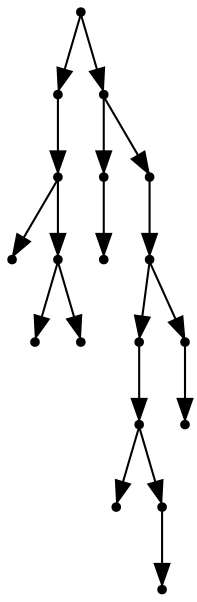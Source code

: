 digraph {
  18 [shape=point];
  5 [shape=point];
  4 [shape=point];
  0 [shape=point];
  3 [shape=point];
  1 [shape=point];
  2 [shape=point];
  17 [shape=point];
  7 [shape=point];
  6 [shape=point];
  16 [shape=point];
  15 [shape=point];
  12 [shape=point];
  11 [shape=point];
  8 [shape=point];
  10 [shape=point];
  9 [shape=point];
  14 [shape=point];
  13 [shape=point];
18 -> 5;
5 -> 4;
4 -> 0;
4 -> 3;
3 -> 1;
3 -> 2;
18 -> 17;
17 -> 7;
7 -> 6;
17 -> 16;
16 -> 15;
15 -> 12;
12 -> 11;
11 -> 8;
11 -> 10;
10 -> 9;
15 -> 14;
14 -> 13;
}
